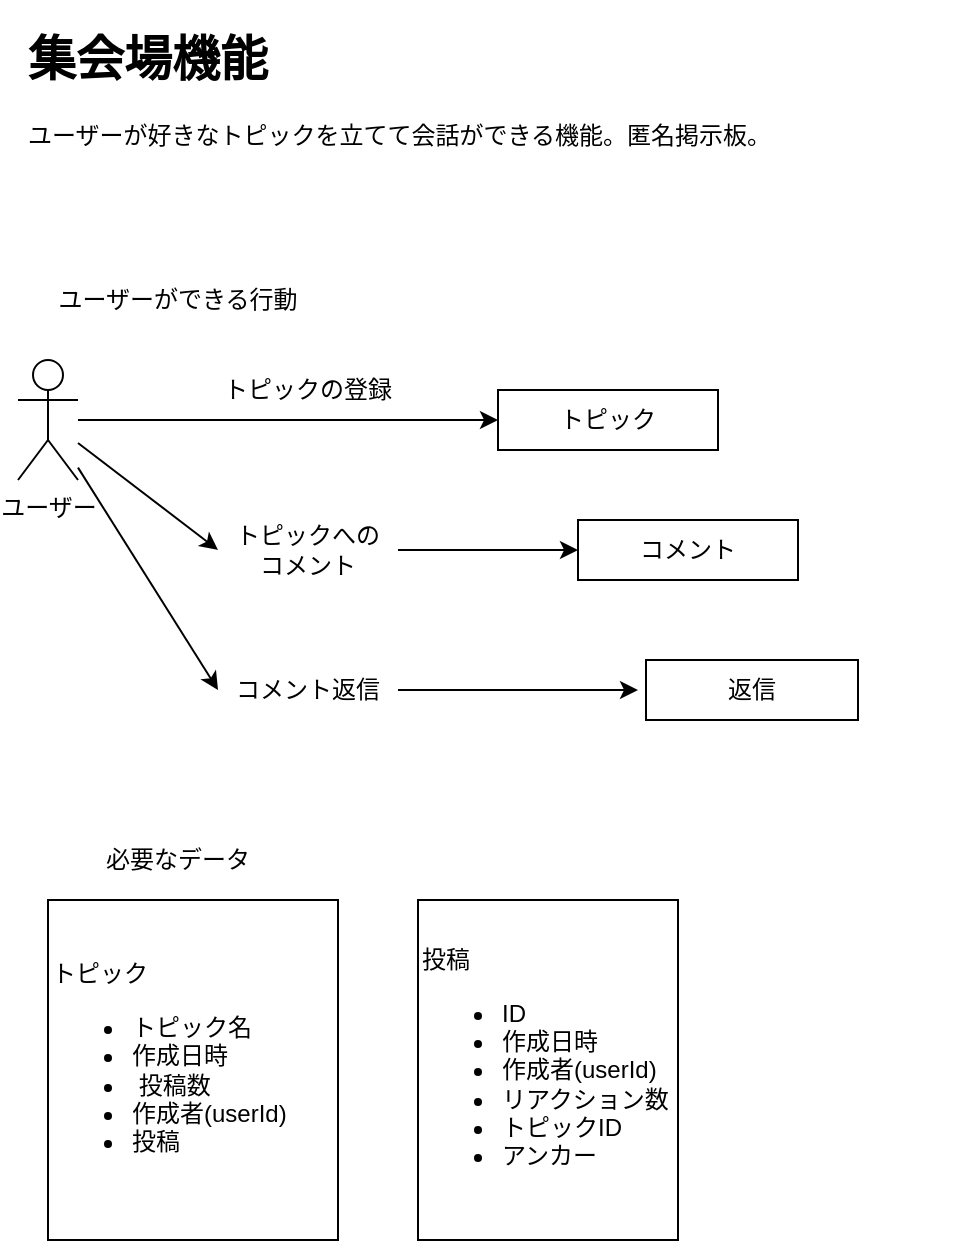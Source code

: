 <mxfile>
    <diagram id="rYl5MLRZDOud6wOj2ipW" name="ページ1">
        <mxGraphModel dx="954" dy="634" grid="1" gridSize="10" guides="1" tooltips="1" connect="1" arrows="1" fold="1" page="1" pageScale="1" pageWidth="827" pageHeight="1169" math="0" shadow="0">
            <root>
                <mxCell id="0"/>
                <mxCell id="1" parent="0"/>
                <mxCell id="2" value="&lt;h1&gt;集会場機能&lt;/h1&gt;&lt;p&gt;ユーザーが好きなトピックを立てて会話ができる機能。&lt;span style=&quot;background-color: initial;&quot;&gt;匿名掲示板。&lt;/span&gt;&lt;/p&gt;" style="text;html=1;strokeColor=none;fillColor=none;spacing=5;spacingTop=-20;whiteSpace=wrap;overflow=hidden;rounded=0;" vertex="1" parent="1">
                    <mxGeometry x="40" y="40" width="480" height="150" as="geometry"/>
                </mxCell>
                <mxCell id="6" style="edgeStyle=none;html=1;" edge="1" parent="1" source="3" target="5">
                    <mxGeometry relative="1" as="geometry"/>
                </mxCell>
                <mxCell id="12" style="edgeStyle=none;html=1;entryX=0;entryY=0.5;entryDx=0;entryDy=0;" edge="1" parent="1" source="3" target="10">
                    <mxGeometry relative="1" as="geometry"/>
                </mxCell>
                <mxCell id="17" style="edgeStyle=none;html=1;entryX=0;entryY=0.5;entryDx=0;entryDy=0;" edge="1" parent="1" source="3" target="16">
                    <mxGeometry relative="1" as="geometry"/>
                </mxCell>
                <mxCell id="3" value="ユーザー" style="shape=umlActor;verticalLabelPosition=bottom;verticalAlign=top;html=1;outlineConnect=0;" vertex="1" parent="1">
                    <mxGeometry x="40" y="210" width="30" height="60" as="geometry"/>
                </mxCell>
                <mxCell id="4" value="ユーザーができる行動" style="text;html=1;strokeColor=none;fillColor=none;align=center;verticalAlign=middle;whiteSpace=wrap;rounded=0;" vertex="1" parent="1">
                    <mxGeometry x="40" y="160" width="160" height="40" as="geometry"/>
                </mxCell>
                <mxCell id="5" value="トピック" style="rounded=0;whiteSpace=wrap;html=1;" vertex="1" parent="1">
                    <mxGeometry x="280" y="225" width="110" height="30" as="geometry"/>
                </mxCell>
                <mxCell id="9" value="トピックの登録" style="text;html=1;strokeColor=none;fillColor=none;align=center;verticalAlign=middle;whiteSpace=wrap;rounded=0;" vertex="1" parent="1">
                    <mxGeometry x="140" y="210" width="90" height="30" as="geometry"/>
                </mxCell>
                <mxCell id="13" style="edgeStyle=none;html=1;exitX=1;exitY=0.5;exitDx=0;exitDy=0;entryX=0;entryY=0.5;entryDx=0;entryDy=0;" edge="1" parent="1" source="10" target="11">
                    <mxGeometry relative="1" as="geometry">
                        <mxPoint x="300" y="305" as="targetPoint"/>
                    </mxGeometry>
                </mxCell>
                <mxCell id="10" value="トピックへの&lt;br&gt;コメント" style="text;html=1;strokeColor=none;fillColor=none;align=center;verticalAlign=middle;whiteSpace=wrap;rounded=0;" vertex="1" parent="1">
                    <mxGeometry x="140" y="290" width="90" height="30" as="geometry"/>
                </mxCell>
                <mxCell id="11" value="コメント" style="rounded=0;whiteSpace=wrap;html=1;" vertex="1" parent="1">
                    <mxGeometry x="320" y="290" width="110" height="30" as="geometry"/>
                </mxCell>
                <mxCell id="14" value="返信" style="rounded=0;whiteSpace=wrap;html=1;" vertex="1" parent="1">
                    <mxGeometry x="354" y="360" width="106" height="30" as="geometry"/>
                </mxCell>
                <mxCell id="18" style="edgeStyle=none;html=1;exitX=1;exitY=0.5;exitDx=0;exitDy=0;" edge="1" parent="1" source="16">
                    <mxGeometry relative="1" as="geometry">
                        <mxPoint x="350" y="375" as="targetPoint"/>
                    </mxGeometry>
                </mxCell>
                <mxCell id="16" value="コメント返信" style="text;html=1;strokeColor=none;fillColor=none;align=center;verticalAlign=middle;whiteSpace=wrap;rounded=0;" vertex="1" parent="1">
                    <mxGeometry x="140" y="360" width="90" height="30" as="geometry"/>
                </mxCell>
                <mxCell id="19" value="トピック&lt;br&gt;&lt;div style=&quot;&quot;&gt;&lt;ul&gt;&lt;li&gt;&lt;span style=&quot;background-color: initial;&quot;&gt;トピック名&lt;/span&gt;&lt;/li&gt;&lt;li&gt;&lt;span style=&quot;background-color: initial;&quot;&gt;作成日時&lt;/span&gt;&lt;/li&gt;&lt;li&gt;&amp;nbsp;投稿数&lt;/li&gt;&lt;li&gt;作成者(userId)&lt;/li&gt;&lt;li&gt;投稿&lt;/li&gt;&lt;/ul&gt;&lt;/div&gt;" style="rounded=0;whiteSpace=wrap;html=1;align=left;" vertex="1" parent="1">
                    <mxGeometry x="55" y="480" width="145" height="170" as="geometry"/>
                </mxCell>
                <mxCell id="20" value="必要なデータ" style="text;html=1;strokeColor=none;fillColor=none;align=center;verticalAlign=middle;whiteSpace=wrap;rounded=0;" vertex="1" parent="1">
                    <mxGeometry x="40" y="440" width="160" height="40" as="geometry"/>
                </mxCell>
                <mxCell id="21" value="投稿&lt;br&gt;&lt;div style=&quot;&quot;&gt;&lt;ul&gt;&lt;li&gt;ID&lt;/li&gt;&lt;li&gt;&lt;span style=&quot;background-color: initial;&quot;&gt;作成日時&lt;/span&gt;&lt;/li&gt;&lt;li&gt;&lt;span style=&quot;background-color: initial;&quot;&gt;作成者(userId)&lt;/span&gt;&lt;/li&gt;&lt;li&gt;リアクション数&lt;/li&gt;&lt;li&gt;&lt;span style=&quot;background-color: initial;&quot;&gt;トピックID&lt;/span&gt;&lt;/li&gt;&lt;li&gt;アンカー&lt;/li&gt;&lt;/ul&gt;&lt;/div&gt;" style="rounded=0;whiteSpace=wrap;html=1;align=left;" vertex="1" parent="1">
                    <mxGeometry x="240" y="480" width="130" height="170" as="geometry"/>
                </mxCell>
            </root>
        </mxGraphModel>
    </diagram>
</mxfile>